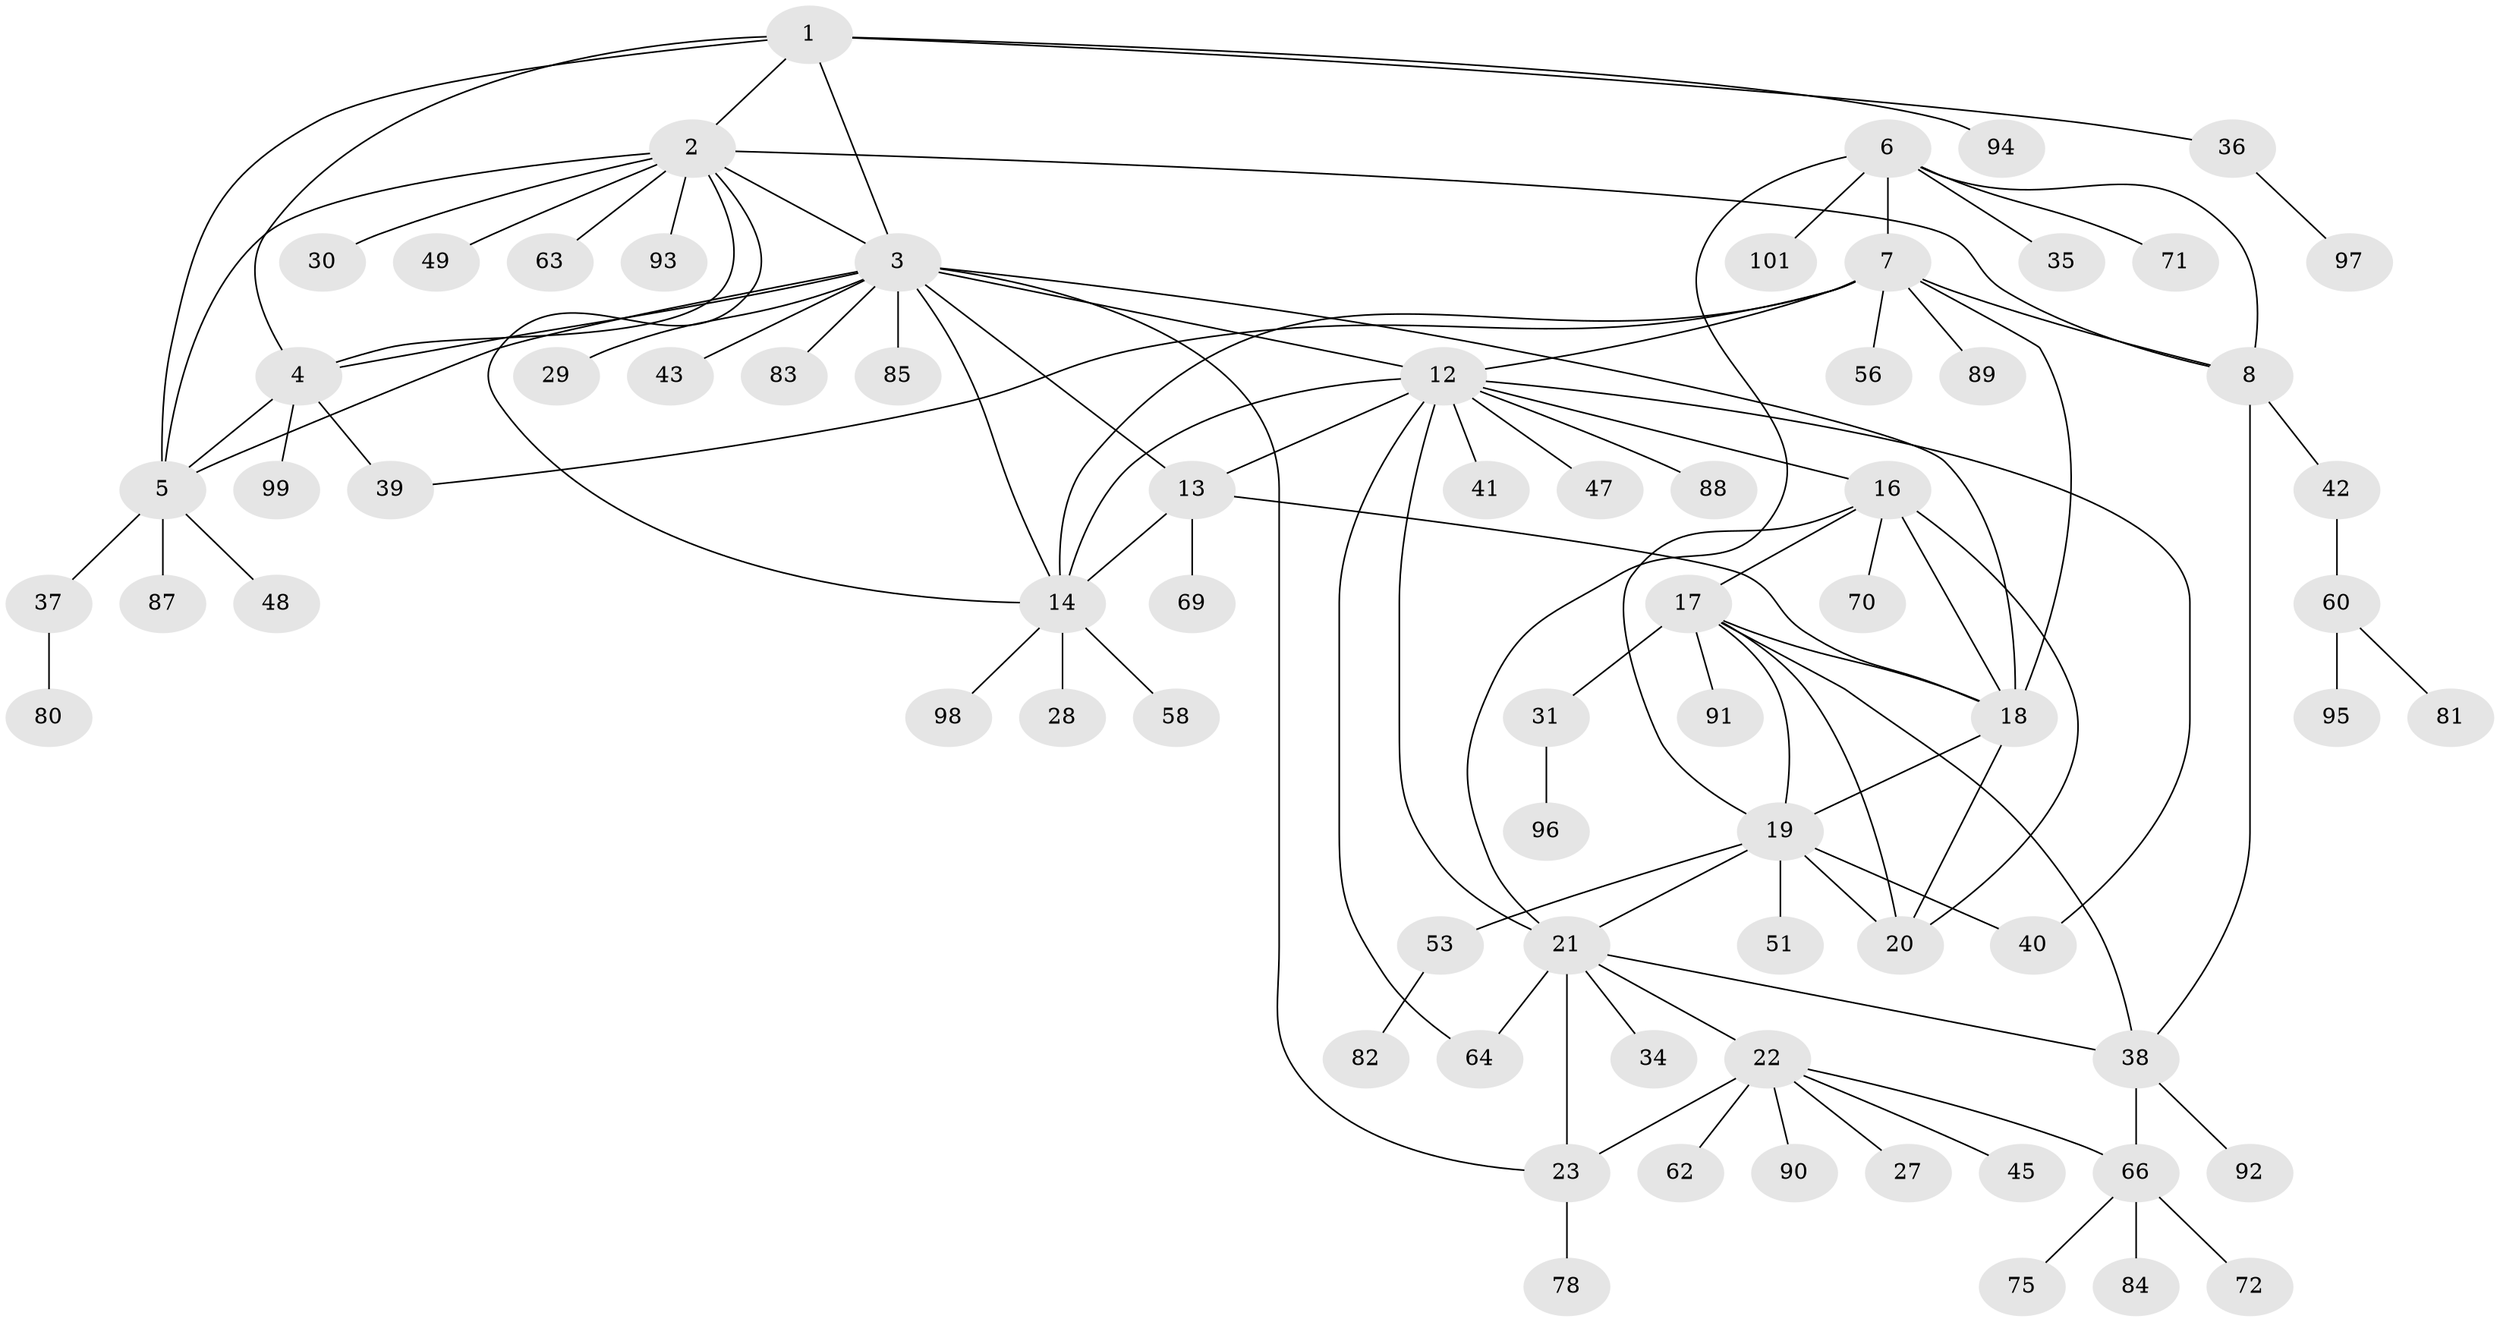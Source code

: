// Generated by graph-tools (version 1.1) at 2025/24/03/03/25 07:24:14]
// undirected, 73 vertices, 104 edges
graph export_dot {
graph [start="1"]
  node [color=gray90,style=filled];
  1;
  2 [super="+54"];
  3 [super="+11"];
  4 [super="+61"];
  5 [super="+68"];
  6 [super="+9"];
  7 [super="+10"];
  8 [super="+79"];
  12 [super="+46"];
  13 [super="+33"];
  14 [super="+15"];
  16 [super="+77"];
  17 [super="+32"];
  18 [super="+76"];
  19 [super="+74"];
  20 [super="+55"];
  21 [super="+24"];
  22 [super="+26"];
  23 [super="+25"];
  27;
  28;
  29;
  30;
  31 [super="+52"];
  34;
  35;
  36;
  37 [super="+73"];
  38 [super="+59"];
  39 [super="+44"];
  40;
  41 [super="+50"];
  42 [super="+65"];
  43;
  45;
  47;
  48;
  49;
  51;
  53 [super="+57"];
  56;
  58;
  60 [super="+100"];
  62;
  63;
  64;
  66 [super="+67"];
  69;
  70;
  71;
  72;
  75;
  78 [super="+86"];
  80;
  81;
  82;
  83;
  84;
  85;
  87;
  88;
  89;
  90;
  91;
  92;
  93;
  94;
  95;
  96;
  97;
  98;
  99;
  101;
  1 -- 2;
  1 -- 3;
  1 -- 4;
  1 -- 5;
  1 -- 36;
  1 -- 94;
  2 -- 3;
  2 -- 4;
  2 -- 5;
  2 -- 8;
  2 -- 30;
  2 -- 49;
  2 -- 63;
  2 -- 93;
  2 -- 14;
  3 -- 4;
  3 -- 5;
  3 -- 18;
  3 -- 43;
  3 -- 12;
  3 -- 13;
  3 -- 14 [weight=2];
  3 -- 83;
  3 -- 85;
  3 -- 29;
  3 -- 23;
  4 -- 5;
  4 -- 39;
  4 -- 99;
  5 -- 37;
  5 -- 48;
  5 -- 87;
  6 -- 7 [weight=4];
  6 -- 8 [weight=2];
  6 -- 21;
  6 -- 101;
  6 -- 35;
  6 -- 71;
  7 -- 8 [weight=2];
  7 -- 18;
  7 -- 39;
  7 -- 56;
  7 -- 89;
  7 -- 12;
  7 -- 14;
  8 -- 38;
  8 -- 42;
  12 -- 13;
  12 -- 14 [weight=2];
  12 -- 16;
  12 -- 21;
  12 -- 40;
  12 -- 41;
  12 -- 47;
  12 -- 64;
  12 -- 88;
  13 -- 14 [weight=2];
  13 -- 69;
  13 -- 18;
  14 -- 28;
  14 -- 58;
  14 -- 98;
  16 -- 17;
  16 -- 18;
  16 -- 19;
  16 -- 20;
  16 -- 70;
  17 -- 18;
  17 -- 19;
  17 -- 20;
  17 -- 31;
  17 -- 38;
  17 -- 91;
  18 -- 19;
  18 -- 20;
  19 -- 20;
  19 -- 40;
  19 -- 51;
  19 -- 53;
  19 -- 21;
  21 -- 22 [weight=2];
  21 -- 23 [weight=4];
  21 -- 64;
  21 -- 34;
  21 -- 38;
  22 -- 23 [weight=2];
  22 -- 27;
  22 -- 62;
  22 -- 66;
  22 -- 45;
  22 -- 90;
  23 -- 78;
  31 -- 96;
  36 -- 97;
  37 -- 80;
  38 -- 66;
  38 -- 92;
  42 -- 60;
  53 -- 82;
  60 -- 81;
  60 -- 95;
  66 -- 72;
  66 -- 75;
  66 -- 84;
}
